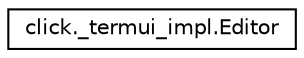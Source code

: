 digraph "Graphical Class Hierarchy"
{
 // LATEX_PDF_SIZE
  edge [fontname="Helvetica",fontsize="10",labelfontname="Helvetica",labelfontsize="10"];
  node [fontname="Helvetica",fontsize="10",shape=record];
  rankdir="LR";
  Node0 [label="click._termui_impl.Editor",height=0.2,width=0.4,color="black", fillcolor="white", style="filled",URL="$classclick_1_1__termui__impl_1_1Editor.html",tooltip=" "];
}
